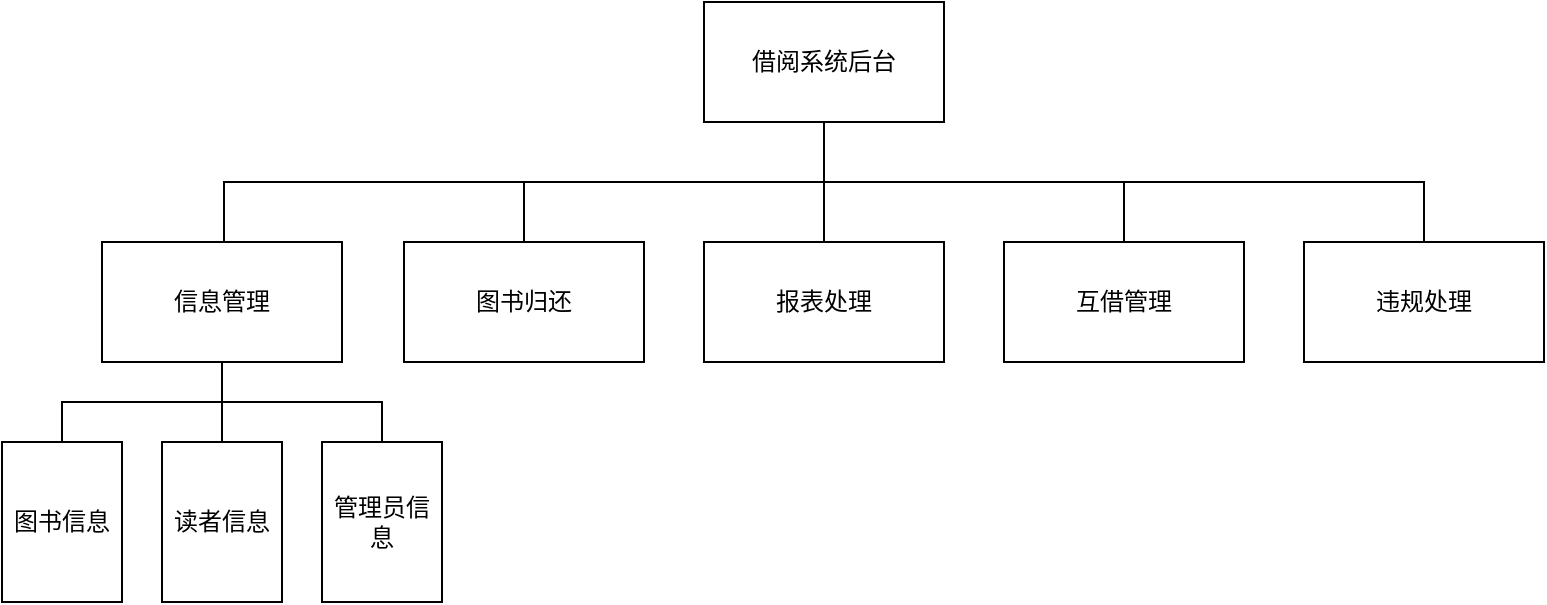 <mxfile version="24.3.1" type="github">
  <diagram name="第 1 页" id="A-lZTEchQl7mIgZinoCd">
    <mxGraphModel dx="899" dy="571" grid="1" gridSize="10" guides="1" tooltips="1" connect="1" arrows="1" fold="1" page="1" pageScale="1" pageWidth="827" pageHeight="1169" math="0" shadow="0">
      <root>
        <mxCell id="0" />
        <mxCell id="1" parent="0" />
        <mxCell id="2cnC_9ASC_gIRCOhBWuR-1" value="借阅系统后台" style="rounded=0;whiteSpace=wrap;html=1;" vertex="1" parent="1">
          <mxGeometry x="370" y="80" width="120" height="60" as="geometry" />
        </mxCell>
        <mxCell id="2cnC_9ASC_gIRCOhBWuR-15" value="" style="edgeStyle=orthogonalEdgeStyle;rounded=0;orthogonalLoop=1;jettySize=auto;html=1;entryX=0.5;entryY=1;entryDx=0;entryDy=0;endArrow=none;endFill=0;" edge="1" parent="1" source="2cnC_9ASC_gIRCOhBWuR-2" target="2cnC_9ASC_gIRCOhBWuR-1">
          <mxGeometry relative="1" as="geometry">
            <mxPoint x="170" y="120" as="targetPoint" />
            <Array as="points">
              <mxPoint x="130" y="170" />
              <mxPoint x="430" y="170" />
            </Array>
          </mxGeometry>
        </mxCell>
        <mxCell id="2cnC_9ASC_gIRCOhBWuR-2" value="信息管理" style="rounded=0;whiteSpace=wrap;html=1;" vertex="1" parent="1">
          <mxGeometry x="69" y="200" width="120" height="60" as="geometry" />
        </mxCell>
        <mxCell id="2cnC_9ASC_gIRCOhBWuR-12" value="" style="edgeStyle=orthogonalEdgeStyle;rounded=0;orthogonalLoop=1;jettySize=auto;html=1;endArrow=none;endFill=0;" edge="1" parent="1" source="2cnC_9ASC_gIRCOhBWuR-3" target="2cnC_9ASC_gIRCOhBWuR-2">
          <mxGeometry relative="1" as="geometry" />
        </mxCell>
        <mxCell id="2cnC_9ASC_gIRCOhBWuR-3" value="图书信息" style="rounded=0;whiteSpace=wrap;html=1;" vertex="1" parent="1">
          <mxGeometry x="19" y="300" width="60" height="80" as="geometry" />
        </mxCell>
        <mxCell id="2cnC_9ASC_gIRCOhBWuR-13" value="" style="edgeStyle=orthogonalEdgeStyle;rounded=0;orthogonalLoop=1;jettySize=auto;html=1;endArrow=none;endFill=0;" edge="1" parent="1" source="2cnC_9ASC_gIRCOhBWuR-5" target="2cnC_9ASC_gIRCOhBWuR-2">
          <mxGeometry relative="1" as="geometry" />
        </mxCell>
        <mxCell id="2cnC_9ASC_gIRCOhBWuR-5" value="读者信息" style="rounded=0;whiteSpace=wrap;html=1;" vertex="1" parent="1">
          <mxGeometry x="99" y="300" width="60" height="80" as="geometry" />
        </mxCell>
        <mxCell id="2cnC_9ASC_gIRCOhBWuR-14" value="" style="edgeStyle=orthogonalEdgeStyle;rounded=0;orthogonalLoop=1;jettySize=auto;html=1;endArrow=none;endFill=0;" edge="1" parent="1" source="2cnC_9ASC_gIRCOhBWuR-6" target="2cnC_9ASC_gIRCOhBWuR-2">
          <mxGeometry relative="1" as="geometry" />
        </mxCell>
        <mxCell id="2cnC_9ASC_gIRCOhBWuR-6" value="管理员信息" style="rounded=0;whiteSpace=wrap;html=1;" vertex="1" parent="1">
          <mxGeometry x="179" y="300" width="60" height="80" as="geometry" />
        </mxCell>
        <mxCell id="2cnC_9ASC_gIRCOhBWuR-16" value="" style="edgeStyle=orthogonalEdgeStyle;rounded=0;orthogonalLoop=1;jettySize=auto;html=1;strokeColor=default;align=center;verticalAlign=middle;fontFamily=Helvetica;fontSize=11;fontColor=default;labelBackgroundColor=default;endArrow=none;endFill=0;exitX=0.5;exitY=0;exitDx=0;exitDy=0;" edge="1" parent="1" source="2cnC_9ASC_gIRCOhBWuR-7" target="2cnC_9ASC_gIRCOhBWuR-1">
          <mxGeometry relative="1" as="geometry" />
        </mxCell>
        <mxCell id="2cnC_9ASC_gIRCOhBWuR-7" value="图书归还" style="rounded=0;whiteSpace=wrap;html=1;" vertex="1" parent="1">
          <mxGeometry x="220" y="200" width="120" height="60" as="geometry" />
        </mxCell>
        <mxCell id="2cnC_9ASC_gIRCOhBWuR-17" value="" style="edgeStyle=orthogonalEdgeStyle;rounded=0;orthogonalLoop=1;jettySize=auto;html=1;strokeColor=default;align=center;verticalAlign=middle;fontFamily=Helvetica;fontSize=11;fontColor=default;labelBackgroundColor=default;endArrow=none;endFill=0;" edge="1" parent="1" source="2cnC_9ASC_gIRCOhBWuR-8" target="2cnC_9ASC_gIRCOhBWuR-1">
          <mxGeometry relative="1" as="geometry" />
        </mxCell>
        <mxCell id="2cnC_9ASC_gIRCOhBWuR-8" value="报表处理" style="rounded=0;whiteSpace=wrap;html=1;" vertex="1" parent="1">
          <mxGeometry x="370" y="200" width="120" height="60" as="geometry" />
        </mxCell>
        <mxCell id="2cnC_9ASC_gIRCOhBWuR-20" value="" style="edgeStyle=orthogonalEdgeStyle;rounded=0;orthogonalLoop=1;jettySize=auto;html=1;strokeColor=default;align=center;verticalAlign=middle;fontFamily=Helvetica;fontSize=11;fontColor=default;labelBackgroundColor=default;endArrow=none;endFill=0;entryX=0.5;entryY=1;entryDx=0;entryDy=0;" edge="1" parent="1" source="2cnC_9ASC_gIRCOhBWuR-9" target="2cnC_9ASC_gIRCOhBWuR-1">
          <mxGeometry relative="1" as="geometry">
            <mxPoint x="580" y="120" as="targetPoint" />
            <Array as="points">
              <mxPoint x="580" y="170" />
              <mxPoint x="430" y="170" />
            </Array>
          </mxGeometry>
        </mxCell>
        <mxCell id="2cnC_9ASC_gIRCOhBWuR-9" value="互借管理" style="rounded=0;whiteSpace=wrap;html=1;" vertex="1" parent="1">
          <mxGeometry x="520" y="200" width="120" height="60" as="geometry" />
        </mxCell>
        <mxCell id="2cnC_9ASC_gIRCOhBWuR-19" value="" style="edgeStyle=orthogonalEdgeStyle;rounded=0;orthogonalLoop=1;jettySize=auto;html=1;strokeColor=default;align=center;verticalAlign=middle;fontFamily=Helvetica;fontSize=11;fontColor=default;labelBackgroundColor=default;endArrow=none;endFill=0;" edge="1" parent="1" source="2cnC_9ASC_gIRCOhBWuR-10" target="2cnC_9ASC_gIRCOhBWuR-1">
          <mxGeometry relative="1" as="geometry">
            <mxPoint x="730" y="120" as="targetPoint" />
            <Array as="points">
              <mxPoint x="730" y="170" />
              <mxPoint x="430" y="170" />
            </Array>
          </mxGeometry>
        </mxCell>
        <mxCell id="2cnC_9ASC_gIRCOhBWuR-10" value="违规处理" style="rounded=0;whiteSpace=wrap;html=1;" vertex="1" parent="1">
          <mxGeometry x="670" y="200" width="120" height="60" as="geometry" />
        </mxCell>
      </root>
    </mxGraphModel>
  </diagram>
</mxfile>
